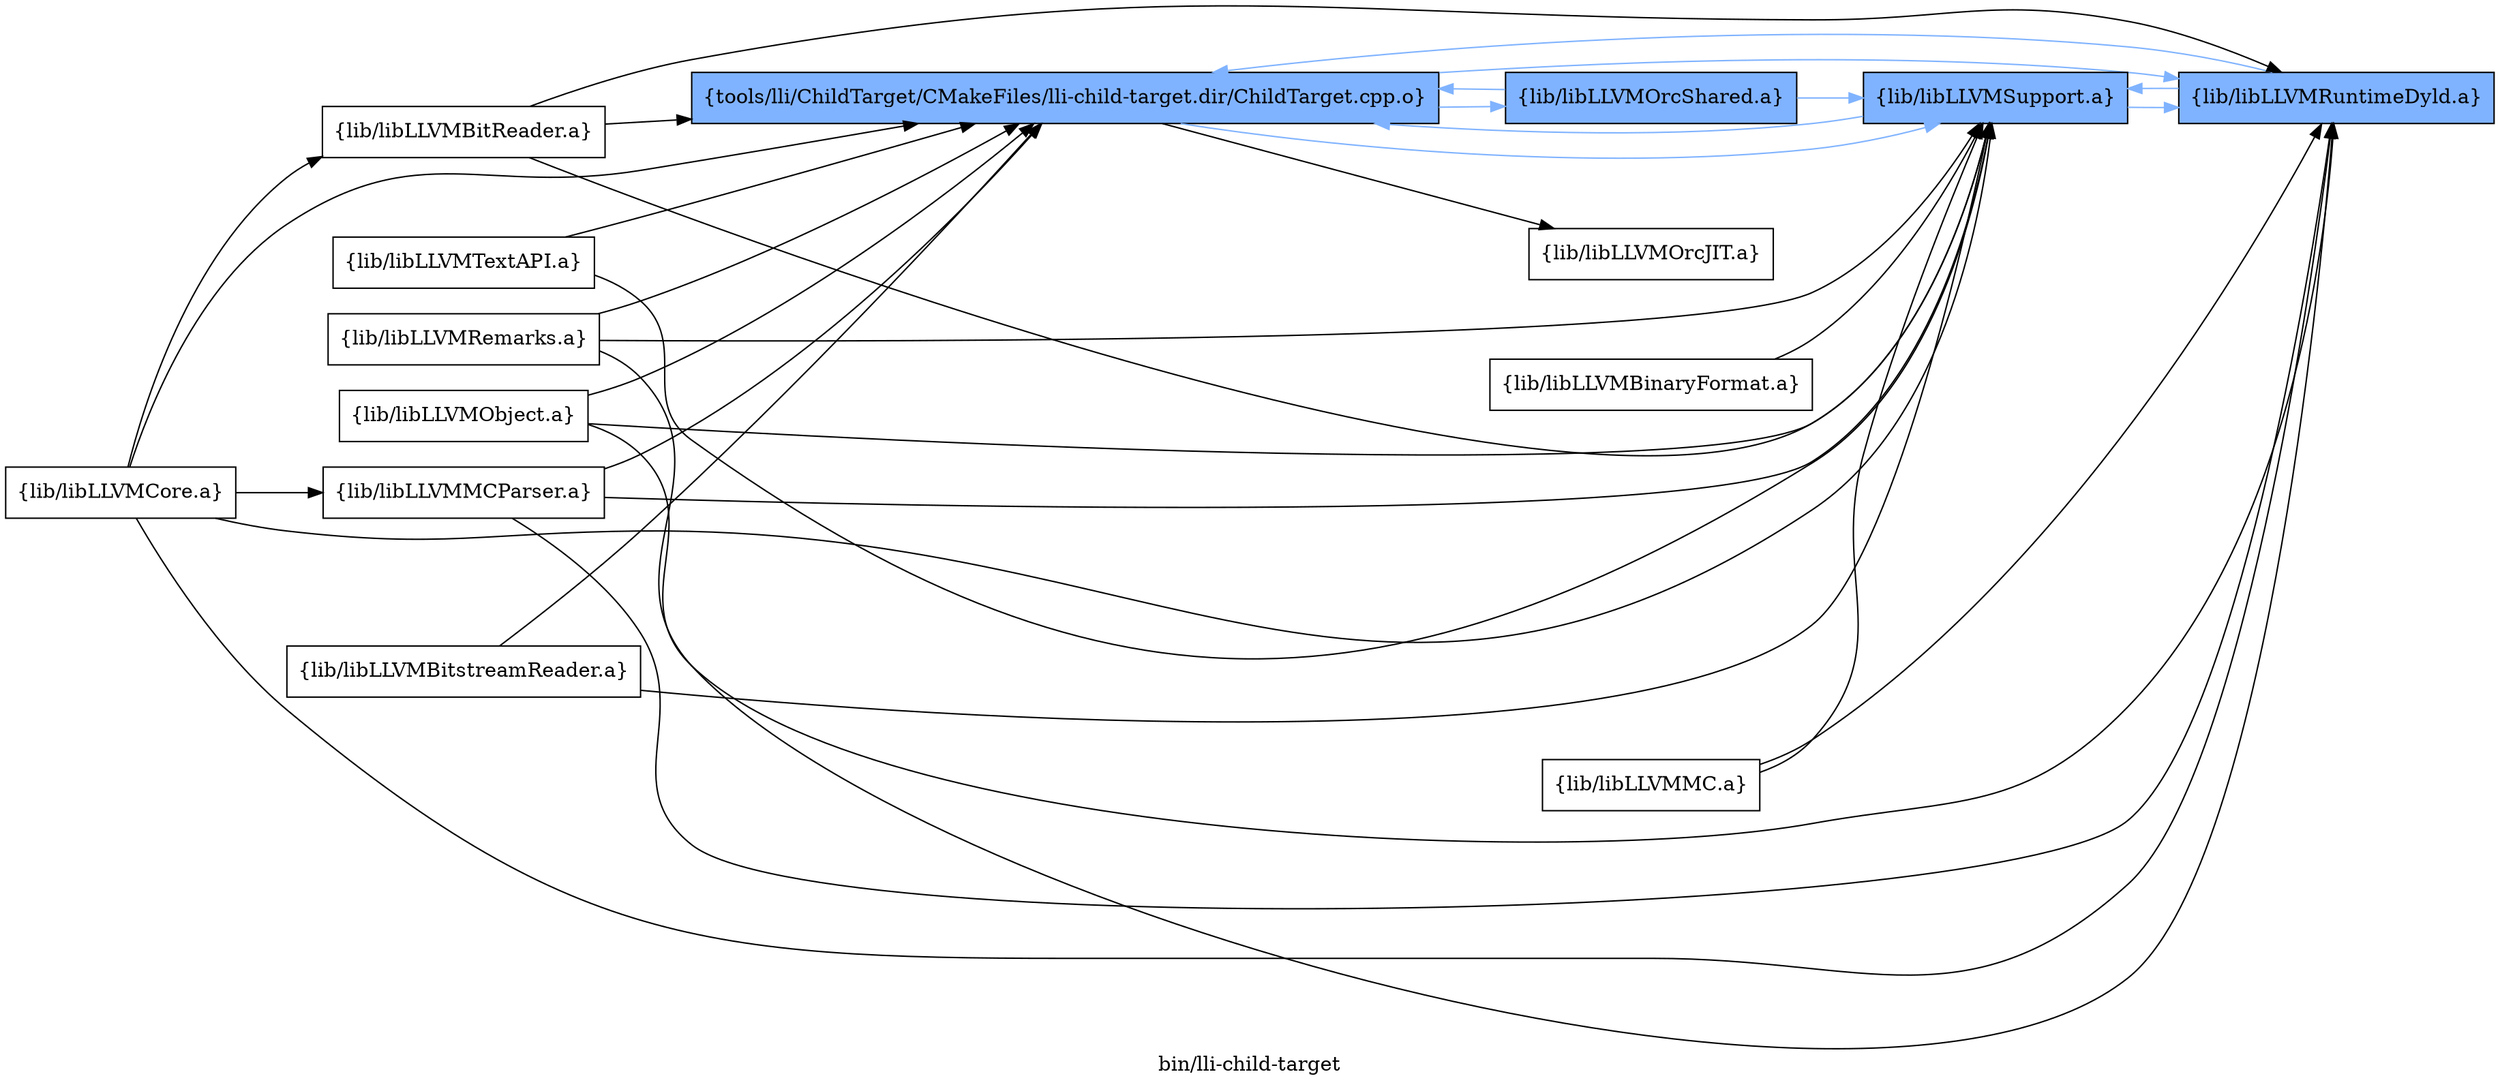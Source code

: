 digraph "bin/lli-child-target" {
	label="bin/lli-child-target";
	rankdir=LR;
	{ rank=same; Node0x55ab4106efe8;  }

	Node0x55ab4106efe8 [shape=record,shape=box,group=1,style=filled,fillcolor="0.600000 0.5 1",label="{tools/lli/ChildTarget/CMakeFiles/lli-child-target.dir/ChildTarget.cpp.o}"];
	Node0x55ab4106efe8 -> Node0x55ab4106f7b8[color="0.600000 0.5 1"];
	Node0x55ab4106efe8 -> Node0x55ab4106d5a8;
	Node0x55ab4106efe8 -> Node0x55ab4106d9b8[color="0.600000 0.5 1"];
	Node0x55ab4106efe8 -> Node0x55ab4106df08[color="0.600000 0.5 1"];
	Node0x55ab4106f7b8 [shape=record,shape=box,group=1,style=filled,fillcolor="0.600000 0.5 1",label="{lib/libLLVMOrcShared.a}"];
	Node0x55ab4106f7b8 -> Node0x55ab4106efe8[color="0.600000 0.5 1"];
	Node0x55ab4106f7b8 -> Node0x55ab4106df08[color="0.600000 0.5 1"];
	Node0x55ab4106d5a8 [shape=record,shape=box,group=0,label="{lib/libLLVMOrcJIT.a}"];
	Node0x55ab4106d9b8 [shape=record,shape=box,group=1,style=filled,fillcolor="0.600000 0.5 1",label="{lib/libLLVMRuntimeDyld.a}"];
	Node0x55ab4106d9b8 -> Node0x55ab4106df08[color="0.600000 0.5 1"];
	Node0x55ab4106d9b8 -> Node0x55ab4106efe8[color="0.600000 0.5 1"];
	Node0x55ab4106df08 [shape=record,shape=box,group=1,style=filled,fillcolor="0.600000 0.5 1",label="{lib/libLLVMSupport.a}"];
	Node0x55ab4106df08 -> Node0x55ab4106efe8[color="0.600000 0.5 1"];
	Node0x55ab4106df08 -> Node0x55ab4106d9b8[color="0.600000 0.5 1"];
	Node0x55ab4106f628 [shape=record,shape=box,group=0,label="{lib/libLLVMObject.a}"];
	Node0x55ab4106f628 -> Node0x55ab4106df08;
	Node0x55ab4106f628 -> Node0x55ab4106efe8;
	Node0x55ab4106f628 -> Node0x55ab4106d9b8;
	Node0x55ab4106f8f8 [shape=record,shape=box,group=0,label="{lib/libLLVMBitReader.a}"];
	Node0x55ab4106f8f8 -> Node0x55ab4106efe8;
	Node0x55ab4106f8f8 -> Node0x55ab4106d9b8;
	Node0x55ab4106f8f8 -> Node0x55ab4106df08;
	Node0x55ab4106ea48 [shape=record,shape=box,group=0,label="{lib/libLLVMMCParser.a}"];
	Node0x55ab4106ea48 -> Node0x55ab4106efe8;
	Node0x55ab4106ea48 -> Node0x55ab4106d9b8;
	Node0x55ab4106ea48 -> Node0x55ab4106df08;
	Node0x55ab4106eef8 [shape=record,shape=box,group=0,label="{lib/libLLVMMC.a}"];
	Node0x55ab4106eef8 -> Node0x55ab4106df08;
	Node0x55ab4106eef8 -> Node0x55ab4106d9b8;
	Node0x55ab4106b988 [shape=record,shape=box,group=0,label="{lib/libLLVMTextAPI.a}"];
	Node0x55ab4106b988 -> Node0x55ab4106df08;
	Node0x55ab4106b988 -> Node0x55ab4106efe8;
	Node0x55ab4106ac68 [shape=record,shape=box,group=0,label="{lib/libLLVMCore.a}"];
	Node0x55ab4106ac68 -> Node0x55ab4106efe8;
	Node0x55ab4106ac68 -> Node0x55ab4106df08;
	Node0x55ab4106ac68 -> Node0x55ab4106d9b8;
	Node0x55ab4106ac68 -> Node0x55ab4106f8f8;
	Node0x55ab4106ac68 -> Node0x55ab4106ea48;
	Node0x55ab4106f808 [shape=record,shape=box,group=0,label="{lib/libLLVMBinaryFormat.a}"];
	Node0x55ab4106f808 -> Node0x55ab4106df08;
	Node0x55ab4106f308 [shape=record,shape=box,group=0,label="{lib/libLLVMRemarks.a}"];
	Node0x55ab4106f308 -> Node0x55ab4106df08;
	Node0x55ab4106f308 -> Node0x55ab4106efe8;
	Node0x55ab4106f308 -> Node0x55ab4106d9b8;
	Node0x55ab4106eea8 [shape=record,shape=box,group=0,label="{lib/libLLVMBitstreamReader.a}"];
	Node0x55ab4106eea8 -> Node0x55ab4106efe8;
	Node0x55ab4106eea8 -> Node0x55ab4106df08;
}

